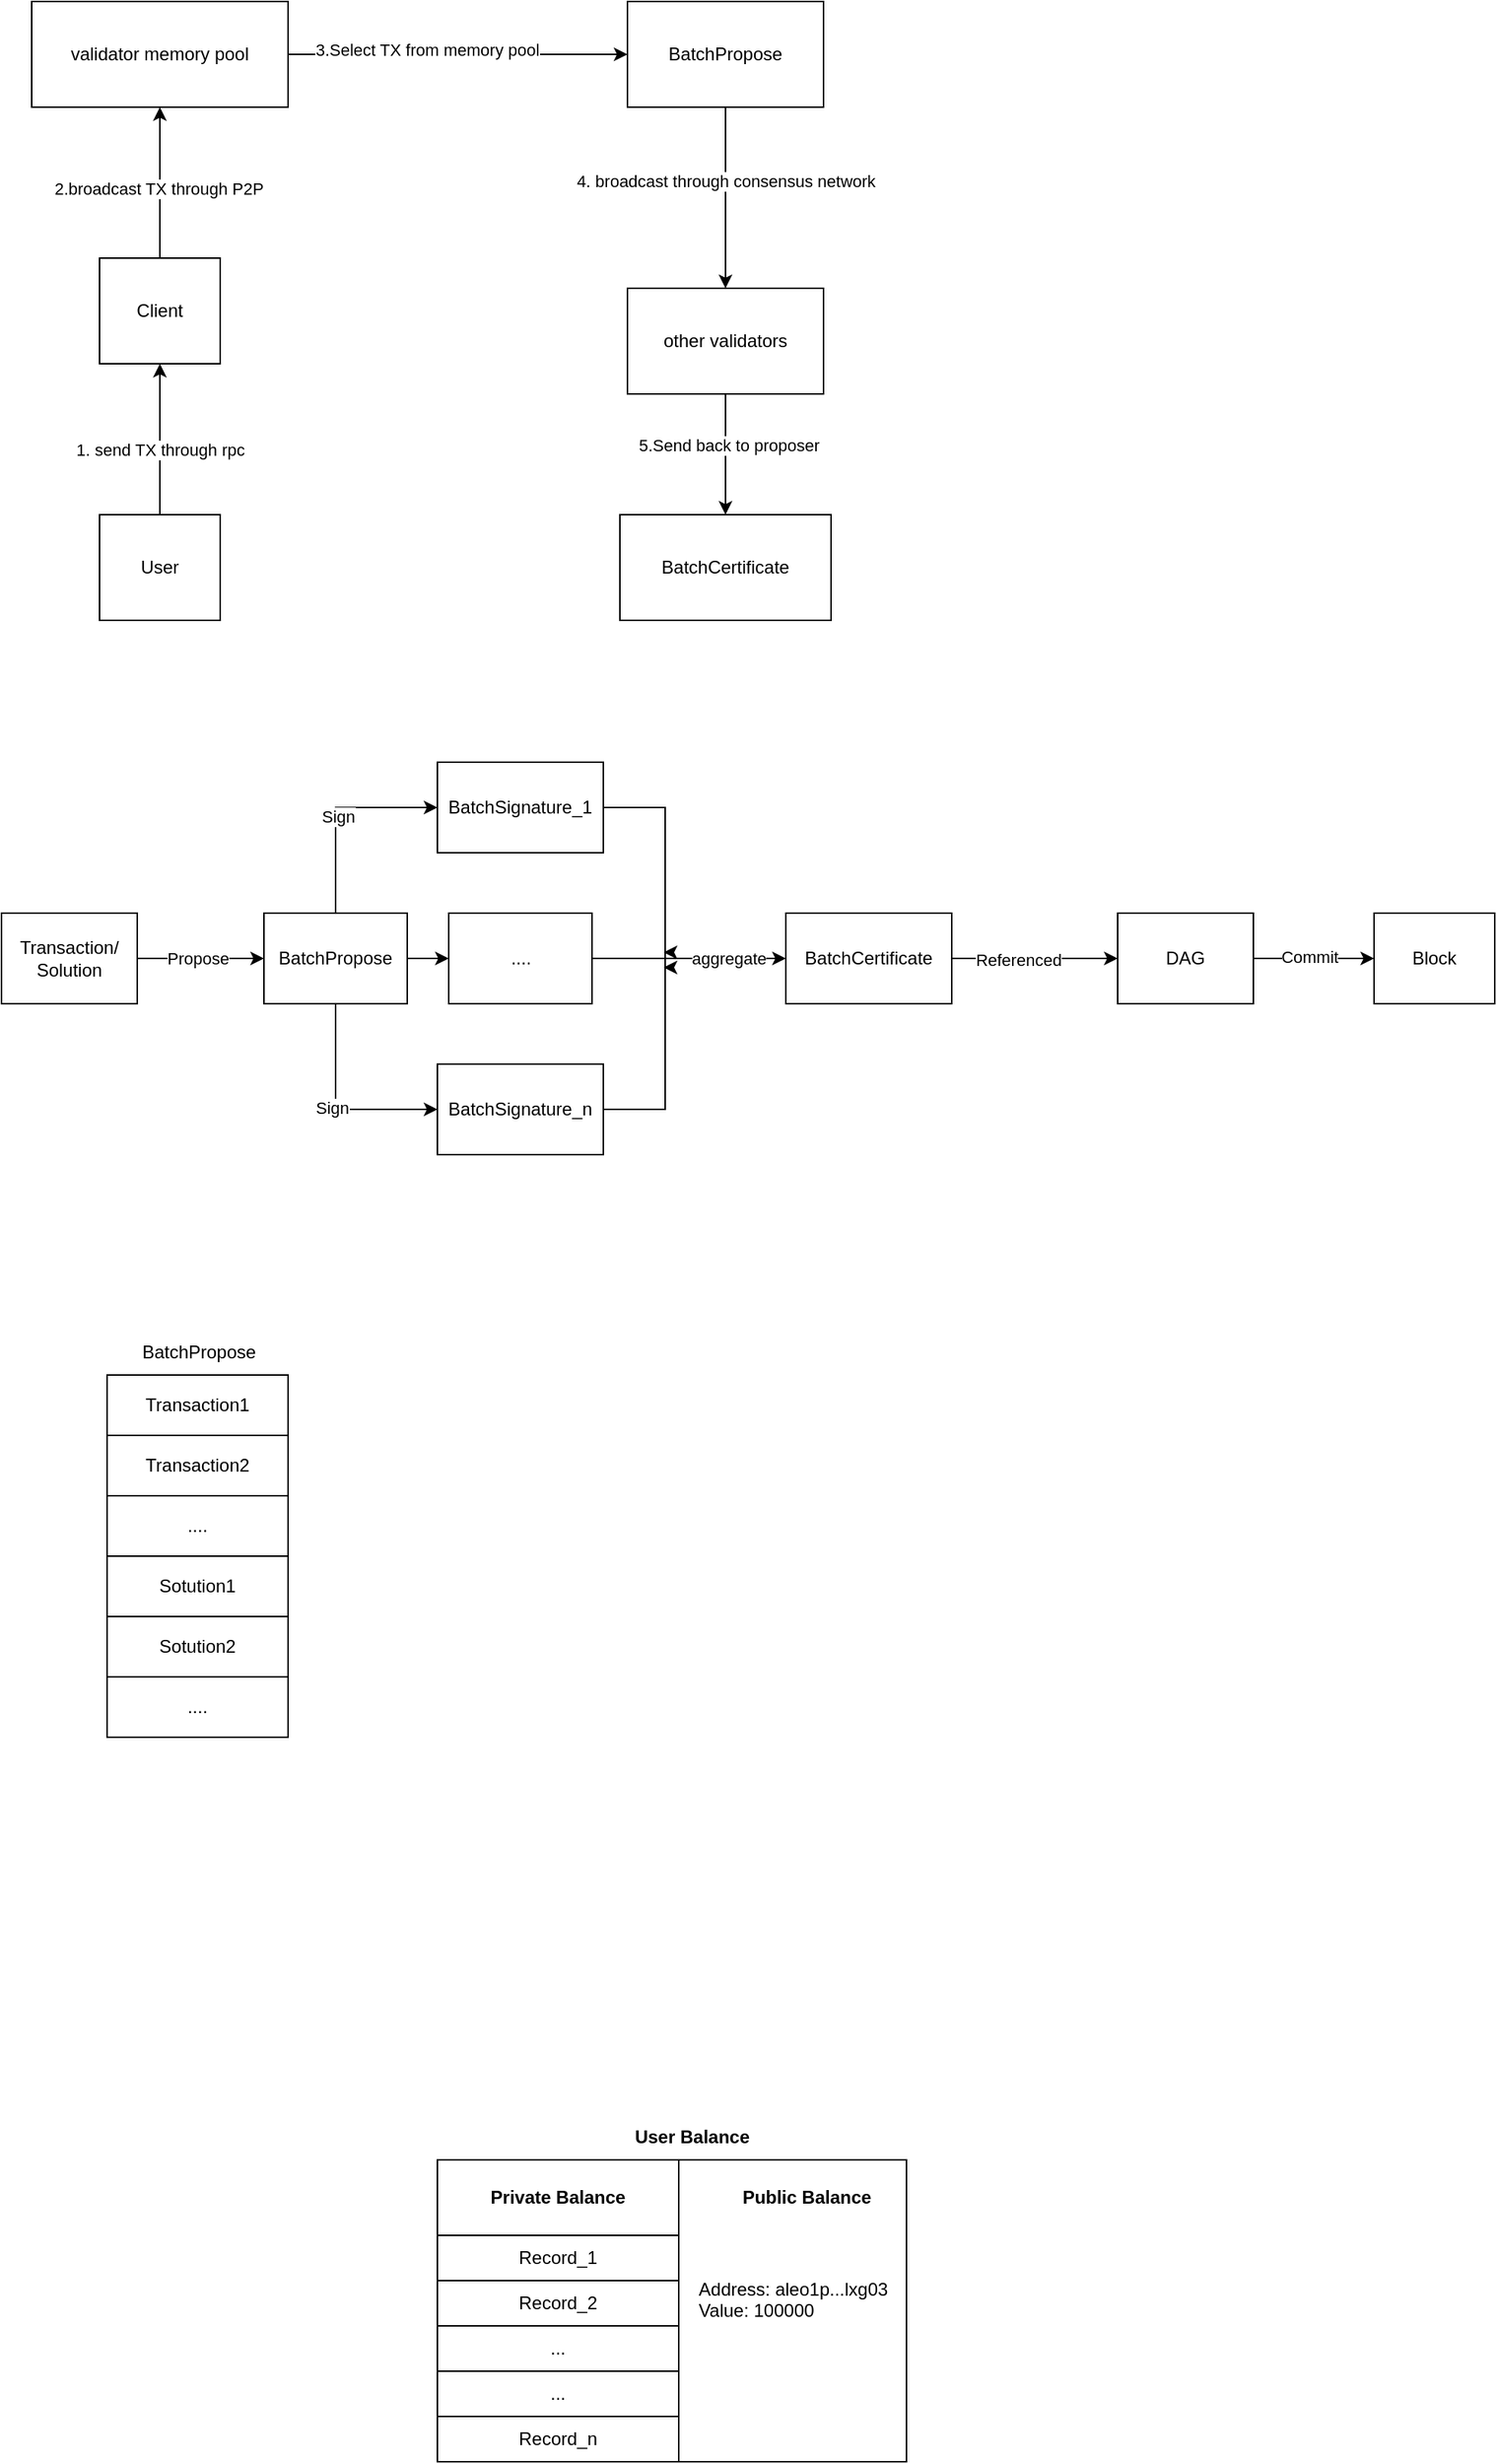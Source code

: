 <mxfile version="24.3.0" type="github">
  <diagram name="第 1 页" id="yBZm3tRmGT208-LakCB-">
    <mxGraphModel dx="1016" dy="622" grid="1" gridSize="10" guides="1" tooltips="1" connect="1" arrows="1" fold="1" page="1" pageScale="1" pageWidth="827" pageHeight="1169" math="0" shadow="0">
      <root>
        <mxCell id="0" />
        <mxCell id="1" parent="0" />
        <mxCell id="DXaXCdM8zWAe6l5gszBE-12" style="edgeStyle=orthogonalEdgeStyle;rounded=0;orthogonalLoop=1;jettySize=auto;html=1;exitX=0.5;exitY=0;exitDx=0;exitDy=0;entryX=0.5;entryY=1;entryDx=0;entryDy=0;" parent="1" source="DXaXCdM8zWAe6l5gszBE-1" target="DXaXCdM8zWAe6l5gszBE-11" edge="1">
          <mxGeometry relative="1" as="geometry" />
        </mxCell>
        <mxCell id="DXaXCdM8zWAe6l5gszBE-13" value="2.broadcast TX through P2P" style="edgeLabel;html=1;align=center;verticalAlign=middle;resizable=0;points=[];" parent="DXaXCdM8zWAe6l5gszBE-12" vertex="1" connectable="0">
          <mxGeometry x="-0.08" y="1" relative="1" as="geometry">
            <mxPoint as="offset" />
          </mxGeometry>
        </mxCell>
        <mxCell id="DXaXCdM8zWAe6l5gszBE-1" value="Client" style="rounded=0;whiteSpace=wrap;html=1;" parent="1" vertex="1">
          <mxGeometry x="85" y="250" width="80" height="70" as="geometry" />
        </mxCell>
        <mxCell id="DXaXCdM8zWAe6l5gszBE-5" style="edgeStyle=orthogonalEdgeStyle;rounded=0;orthogonalLoop=1;jettySize=auto;html=1;exitX=0.5;exitY=0;exitDx=0;exitDy=0;entryX=0.5;entryY=1;entryDx=0;entryDy=0;" parent="1" source="DXaXCdM8zWAe6l5gszBE-3" target="DXaXCdM8zWAe6l5gszBE-1" edge="1">
          <mxGeometry relative="1" as="geometry" />
        </mxCell>
        <mxCell id="DXaXCdM8zWAe6l5gszBE-6" value="1. send TX through&amp;nbsp;rpc" style="edgeLabel;html=1;align=center;verticalAlign=middle;resizable=0;points=[];" parent="DXaXCdM8zWAe6l5gszBE-5" vertex="1" connectable="0">
          <mxGeometry x="-0.14" relative="1" as="geometry">
            <mxPoint as="offset" />
          </mxGeometry>
        </mxCell>
        <mxCell id="DXaXCdM8zWAe6l5gszBE-3" value="User" style="rounded=0;whiteSpace=wrap;html=1;" parent="1" vertex="1">
          <mxGeometry x="85" y="420" width="80" height="70" as="geometry" />
        </mxCell>
        <mxCell id="DXaXCdM8zWAe6l5gszBE-15" style="edgeStyle=orthogonalEdgeStyle;rounded=0;orthogonalLoop=1;jettySize=auto;html=1;exitX=1;exitY=0.5;exitDx=0;exitDy=0;entryX=0;entryY=0.5;entryDx=0;entryDy=0;" parent="1" source="DXaXCdM8zWAe6l5gszBE-11" target="DXaXCdM8zWAe6l5gszBE-14" edge="1">
          <mxGeometry relative="1" as="geometry" />
        </mxCell>
        <mxCell id="DXaXCdM8zWAe6l5gszBE-16" value="3.Select TX from memory pool" style="edgeLabel;html=1;align=center;verticalAlign=middle;resizable=0;points=[];" parent="DXaXCdM8zWAe6l5gszBE-15" vertex="1" connectable="0">
          <mxGeometry x="-0.187" y="3" relative="1" as="geometry">
            <mxPoint as="offset" />
          </mxGeometry>
        </mxCell>
        <mxCell id="DXaXCdM8zWAe6l5gszBE-11" value="validator memory pool" style="rounded=0;whiteSpace=wrap;html=1;" parent="1" vertex="1">
          <mxGeometry x="40" y="80" width="170" height="70" as="geometry" />
        </mxCell>
        <mxCell id="DXaXCdM8zWAe6l5gszBE-22" style="edgeStyle=orthogonalEdgeStyle;rounded=0;orthogonalLoop=1;jettySize=auto;html=1;exitX=0.5;exitY=1;exitDx=0;exitDy=0;entryX=0.5;entryY=0;entryDx=0;entryDy=0;" parent="1" source="DXaXCdM8zWAe6l5gszBE-14" target="DXaXCdM8zWAe6l5gszBE-17" edge="1">
          <mxGeometry relative="1" as="geometry" />
        </mxCell>
        <mxCell id="DXaXCdM8zWAe6l5gszBE-23" value="4. broadcast through consensus network" style="edgeLabel;html=1;align=center;verticalAlign=middle;resizable=0;points=[];" parent="DXaXCdM8zWAe6l5gszBE-22" vertex="1" connectable="0">
          <mxGeometry x="-0.183" relative="1" as="geometry">
            <mxPoint as="offset" />
          </mxGeometry>
        </mxCell>
        <mxCell id="DXaXCdM8zWAe6l5gszBE-14" value="BatchPropose" style="rounded=0;whiteSpace=wrap;html=1;" parent="1" vertex="1">
          <mxGeometry x="435" y="80" width="130" height="70" as="geometry" />
        </mxCell>
        <mxCell id="DXaXCdM8zWAe6l5gszBE-24" style="edgeStyle=orthogonalEdgeStyle;rounded=0;orthogonalLoop=1;jettySize=auto;html=1;exitX=0.5;exitY=1;exitDx=0;exitDy=0;entryX=0.5;entryY=0;entryDx=0;entryDy=0;" parent="1" source="DXaXCdM8zWAe6l5gszBE-17" target="DXaXCdM8zWAe6l5gszBE-19" edge="1">
          <mxGeometry relative="1" as="geometry">
            <Array as="points">
              <mxPoint x="500" y="390" />
              <mxPoint x="500" y="390" />
            </Array>
          </mxGeometry>
        </mxCell>
        <mxCell id="DXaXCdM8zWAe6l5gszBE-25" value="5.Send back to proposer" style="edgeLabel;html=1;align=center;verticalAlign=middle;resizable=0;points=[];" parent="DXaXCdM8zWAe6l5gszBE-24" vertex="1" connectable="0">
          <mxGeometry x="-0.16" y="2" relative="1" as="geometry">
            <mxPoint as="offset" />
          </mxGeometry>
        </mxCell>
        <mxCell id="DXaXCdM8zWAe6l5gszBE-17" value="other validators" style="rounded=0;whiteSpace=wrap;html=1;" parent="1" vertex="1">
          <mxGeometry x="435" y="270" width="130" height="70" as="geometry" />
        </mxCell>
        <mxCell id="DXaXCdM8zWAe6l5gszBE-19" value="BatchCertificate" style="rounded=0;whiteSpace=wrap;html=1;" parent="1" vertex="1">
          <mxGeometry x="430" y="420" width="140" height="70" as="geometry" />
        </mxCell>
        <mxCell id="DXaXCdM8zWAe6l5gszBE-39" style="edgeStyle=orthogonalEdgeStyle;rounded=0;orthogonalLoop=1;jettySize=auto;html=1;exitX=1;exitY=0.5;exitDx=0;exitDy=0;entryX=0;entryY=0.5;entryDx=0;entryDy=0;" parent="1" source="DXaXCdM8zWAe6l5gszBE-26" target="DXaXCdM8zWAe6l5gszBE-28" edge="1">
          <mxGeometry relative="1" as="geometry" />
        </mxCell>
        <mxCell id="DXaXCdM8zWAe6l5gszBE-67" value="Propose" style="edgeLabel;html=1;align=center;verticalAlign=middle;resizable=0;points=[];" parent="DXaXCdM8zWAe6l5gszBE-39" vertex="1" connectable="0">
          <mxGeometry x="-0.236" y="1" relative="1" as="geometry">
            <mxPoint x="8" y="1" as="offset" />
          </mxGeometry>
        </mxCell>
        <mxCell id="DXaXCdM8zWAe6l5gszBE-26" value="Transaction/&lt;div&gt;Solution&lt;/div&gt;" style="rounded=0;whiteSpace=wrap;html=1;" parent="1" vertex="1">
          <mxGeometry x="20" y="684" width="90" height="60" as="geometry" />
        </mxCell>
        <mxCell id="DXaXCdM8zWAe6l5gszBE-45" style="edgeStyle=orthogonalEdgeStyle;rounded=0;orthogonalLoop=1;jettySize=auto;html=1;exitX=0.5;exitY=0;exitDx=0;exitDy=0;entryX=0;entryY=0.5;entryDx=0;entryDy=0;" parent="1" source="DXaXCdM8zWAe6l5gszBE-28" target="DXaXCdM8zWAe6l5gszBE-44" edge="1">
          <mxGeometry relative="1" as="geometry" />
        </mxCell>
        <mxCell id="DXaXCdM8zWAe6l5gszBE-68" value="Sign" style="edgeLabel;html=1;align=center;verticalAlign=middle;resizable=0;points=[];" parent="DXaXCdM8zWAe6l5gszBE-45" vertex="1" connectable="0">
          <mxGeometry x="-0.072" y="-1" relative="1" as="geometry">
            <mxPoint as="offset" />
          </mxGeometry>
        </mxCell>
        <mxCell id="DXaXCdM8zWAe6l5gszBE-46" style="edgeStyle=orthogonalEdgeStyle;rounded=0;orthogonalLoop=1;jettySize=auto;html=1;exitX=0.5;exitY=1;exitDx=0;exitDy=0;entryX=0;entryY=0.5;entryDx=0;entryDy=0;" parent="1" source="DXaXCdM8zWAe6l5gszBE-28" target="DXaXCdM8zWAe6l5gszBE-43" edge="1">
          <mxGeometry relative="1" as="geometry" />
        </mxCell>
        <mxCell id="DXaXCdM8zWAe6l5gszBE-69" value="Sign" style="edgeLabel;html=1;align=center;verticalAlign=middle;resizable=0;points=[];" parent="DXaXCdM8zWAe6l5gszBE-46" vertex="1" connectable="0">
          <mxGeometry x="-0.001" y="-3" relative="1" as="geometry">
            <mxPoint as="offset" />
          </mxGeometry>
        </mxCell>
        <mxCell id="DXaXCdM8zWAe6l5gszBE-54" style="edgeStyle=orthogonalEdgeStyle;rounded=0;orthogonalLoop=1;jettySize=auto;html=1;exitX=1;exitY=0.5;exitDx=0;exitDy=0;entryX=0;entryY=0.5;entryDx=0;entryDy=0;" parent="1" source="DXaXCdM8zWAe6l5gszBE-28" target="DXaXCdM8zWAe6l5gszBE-53" edge="1">
          <mxGeometry relative="1" as="geometry" />
        </mxCell>
        <mxCell id="DXaXCdM8zWAe6l5gszBE-28" value="BatchPropose" style="rounded=0;whiteSpace=wrap;html=1;" parent="1" vertex="1">
          <mxGeometry x="194" y="684" width="95" height="60" as="geometry" />
        </mxCell>
        <mxCell id="DXaXCdM8zWAe6l5gszBE-34" style="edgeStyle=orthogonalEdgeStyle;rounded=0;orthogonalLoop=1;jettySize=auto;html=1;exitX=1;exitY=0.5;exitDx=0;exitDy=0;entryX=0;entryY=0.5;entryDx=0;entryDy=0;" parent="1" source="DXaXCdM8zWAe6l5gszBE-29" target="DXaXCdM8zWAe6l5gszBE-32" edge="1">
          <mxGeometry relative="1" as="geometry" />
        </mxCell>
        <mxCell id="DXaXCdM8zWAe6l5gszBE-75" value="Referenced" style="edgeLabel;html=1;align=center;verticalAlign=middle;resizable=0;points=[];" parent="DXaXCdM8zWAe6l5gszBE-34" vertex="1" connectable="0">
          <mxGeometry x="-0.2" y="-1" relative="1" as="geometry">
            <mxPoint as="offset" />
          </mxGeometry>
        </mxCell>
        <mxCell id="DXaXCdM8zWAe6l5gszBE-29" value="BatchCertificate" style="rounded=0;whiteSpace=wrap;html=1;" parent="1" vertex="1">
          <mxGeometry x="540" y="684" width="110" height="60" as="geometry" />
        </mxCell>
        <mxCell id="DXaXCdM8zWAe6l5gszBE-36" style="edgeStyle=orthogonalEdgeStyle;rounded=0;orthogonalLoop=1;jettySize=auto;html=1;exitX=1;exitY=0.5;exitDx=0;exitDy=0;entryX=0;entryY=0.5;entryDx=0;entryDy=0;" parent="1" source="DXaXCdM8zWAe6l5gszBE-32" target="DXaXCdM8zWAe6l5gszBE-35" edge="1">
          <mxGeometry relative="1" as="geometry" />
        </mxCell>
        <mxCell id="DXaXCdM8zWAe6l5gszBE-74" value="Commit" style="edgeLabel;html=1;align=center;verticalAlign=middle;resizable=0;points=[];" parent="DXaXCdM8zWAe6l5gszBE-36" vertex="1" connectable="0">
          <mxGeometry x="-0.075" y="1" relative="1" as="geometry">
            <mxPoint as="offset" />
          </mxGeometry>
        </mxCell>
        <mxCell id="DXaXCdM8zWAe6l5gszBE-32" value="DAG" style="rounded=0;whiteSpace=wrap;html=1;" parent="1" vertex="1">
          <mxGeometry x="760" y="684" width="90" height="60" as="geometry" />
        </mxCell>
        <mxCell id="DXaXCdM8zWAe6l5gszBE-35" value="Block" style="rounded=0;whiteSpace=wrap;html=1;" parent="1" vertex="1">
          <mxGeometry x="930" y="684" width="80" height="60" as="geometry" />
        </mxCell>
        <mxCell id="DXaXCdM8zWAe6l5gszBE-71" style="edgeStyle=orthogonalEdgeStyle;rounded=0;orthogonalLoop=1;jettySize=auto;html=1;exitX=1;exitY=0.5;exitDx=0;exitDy=0;" parent="1" edge="1">
          <mxGeometry relative="1" as="geometry">
            <mxPoint x="459" y="710" as="targetPoint" />
            <mxPoint x="368" y="814" as="sourcePoint" />
            <Array as="points">
              <mxPoint x="460" y="814" />
            </Array>
          </mxGeometry>
        </mxCell>
        <mxCell id="DXaXCdM8zWAe6l5gszBE-43" value="BatchSignature_n" style="rounded=0;whiteSpace=wrap;html=1;" parent="1" vertex="1">
          <mxGeometry x="309" y="784" width="110" height="60" as="geometry" />
        </mxCell>
        <mxCell id="DXaXCdM8zWAe6l5gszBE-70" style="edgeStyle=orthogonalEdgeStyle;rounded=0;orthogonalLoop=1;jettySize=auto;html=1;exitX=1;exitY=0.5;exitDx=0;exitDy=0;" parent="1" edge="1">
          <mxGeometry relative="1" as="geometry">
            <mxPoint x="459" y="720" as="targetPoint" />
            <mxPoint x="368" y="614" as="sourcePoint" />
            <Array as="points">
              <mxPoint x="460" y="614" />
            </Array>
          </mxGeometry>
        </mxCell>
        <mxCell id="DXaXCdM8zWAe6l5gszBE-44" value="BatchSignature_1" style="rounded=0;whiteSpace=wrap;html=1;" parent="1" vertex="1">
          <mxGeometry x="309" y="584" width="110" height="60" as="geometry" />
        </mxCell>
        <mxCell id="DXaXCdM8zWAe6l5gszBE-55" style="edgeStyle=orthogonalEdgeStyle;rounded=0;orthogonalLoop=1;jettySize=auto;html=1;exitX=1;exitY=0.5;exitDx=0;exitDy=0;entryX=0;entryY=0.5;entryDx=0;entryDy=0;" parent="1" source="DXaXCdM8zWAe6l5gszBE-53" target="DXaXCdM8zWAe6l5gszBE-29" edge="1">
          <mxGeometry relative="1" as="geometry" />
        </mxCell>
        <mxCell id="DXaXCdM8zWAe6l5gszBE-72" value="aggregate" style="edgeLabel;html=1;align=center;verticalAlign=middle;resizable=0;points=[];" parent="DXaXCdM8zWAe6l5gszBE-55" vertex="1" connectable="0">
          <mxGeometry x="0.608" y="1" relative="1" as="geometry">
            <mxPoint x="-13" y="1" as="offset" />
          </mxGeometry>
        </mxCell>
        <mxCell id="DXaXCdM8zWAe6l5gszBE-53" value="...." style="rounded=0;whiteSpace=wrap;html=1;" parent="1" vertex="1">
          <mxGeometry x="316.5" y="684" width="95" height="60" as="geometry" />
        </mxCell>
        <mxCell id="DXaXCdM8zWAe6l5gszBE-58" value="" style="rounded=0;whiteSpace=wrap;html=1;" parent="1" vertex="1">
          <mxGeometry x="90" y="990" width="120" height="240" as="geometry" />
        </mxCell>
        <mxCell id="DXaXCdM8zWAe6l5gszBE-59" value="Transaction1" style="rounded=0;whiteSpace=wrap;html=1;" parent="1" vertex="1">
          <mxGeometry x="90" y="990" width="120" height="40" as="geometry" />
        </mxCell>
        <mxCell id="DXaXCdM8zWAe6l5gszBE-60" value="Transaction2" style="rounded=0;whiteSpace=wrap;html=1;" parent="1" vertex="1">
          <mxGeometry x="90" y="1030" width="120" height="40" as="geometry" />
        </mxCell>
        <mxCell id="DXaXCdM8zWAe6l5gszBE-61" value="BatchPropose" style="text;html=1;align=center;verticalAlign=middle;whiteSpace=wrap;rounded=0;" parent="1" vertex="1">
          <mxGeometry x="120.5" y="960" width="60" height="30" as="geometry" />
        </mxCell>
        <mxCell id="DXaXCdM8zWAe6l5gszBE-62" value="...." style="rounded=0;whiteSpace=wrap;html=1;" parent="1" vertex="1">
          <mxGeometry x="90" y="1070" width="120" height="40" as="geometry" />
        </mxCell>
        <mxCell id="DXaXCdM8zWAe6l5gszBE-63" value="Sotution1" style="rounded=0;whiteSpace=wrap;html=1;" parent="1" vertex="1">
          <mxGeometry x="90" y="1110" width="120" height="40" as="geometry" />
        </mxCell>
        <mxCell id="DXaXCdM8zWAe6l5gszBE-65" value="Sotution2" style="rounded=0;whiteSpace=wrap;html=1;" parent="1" vertex="1">
          <mxGeometry x="90" y="1150" width="120" height="40" as="geometry" />
        </mxCell>
        <mxCell id="DXaXCdM8zWAe6l5gszBE-66" value="...." style="rounded=0;whiteSpace=wrap;html=1;" parent="1" vertex="1">
          <mxGeometry x="90" y="1190" width="120" height="40" as="geometry" />
        </mxCell>
        <mxCell id="-kEEgluCU5FZcPlzU8C6-1" value="" style="rounded=0;whiteSpace=wrap;html=1;" vertex="1" parent="1">
          <mxGeometry x="309" y="1510" width="311" height="200" as="geometry" />
        </mxCell>
        <mxCell id="-kEEgluCU5FZcPlzU8C6-2" value="&lt;b&gt;User Balance&lt;/b&gt;" style="text;html=1;align=center;verticalAlign=middle;whiteSpace=wrap;rounded=0;" vertex="1" parent="1">
          <mxGeometry x="435" y="1480" width="86" height="30" as="geometry" />
        </mxCell>
        <mxCell id="-kEEgluCU5FZcPlzU8C6-4" value="&lt;b&gt;Private Balance&lt;/b&gt;" style="text;html=1;align=center;verticalAlign=middle;whiteSpace=wrap;rounded=0;" vertex="1" parent="1">
          <mxGeometry x="339" y="1520" width="100" height="30" as="geometry" />
        </mxCell>
        <mxCell id="-kEEgluCU5FZcPlzU8C6-5" value="&lt;div style=&quot;text-align: left;&quot;&gt;&lt;br&gt;&lt;/div&gt;" style="rounded=0;whiteSpace=wrap;html=1;" vertex="1" parent="1">
          <mxGeometry x="469" y="1510" width="151" height="200" as="geometry" />
        </mxCell>
        <mxCell id="-kEEgluCU5FZcPlzU8C6-6" value="&lt;b&gt;Public Balance&lt;/b&gt;" style="text;html=1;align=center;verticalAlign=middle;whiteSpace=wrap;rounded=0;" vertex="1" parent="1">
          <mxGeometry x="504" y="1520" width="100" height="30" as="geometry" />
        </mxCell>
        <mxCell id="-kEEgluCU5FZcPlzU8C6-7" value="Record_1" style="rounded=0;whiteSpace=wrap;html=1;" vertex="1" parent="1">
          <mxGeometry x="309" y="1560" width="160" height="30" as="geometry" />
        </mxCell>
        <mxCell id="-kEEgluCU5FZcPlzU8C6-8" value="Record_2" style="rounded=0;whiteSpace=wrap;html=1;" vertex="1" parent="1">
          <mxGeometry x="309" y="1590" width="160" height="30" as="geometry" />
        </mxCell>
        <mxCell id="-kEEgluCU5FZcPlzU8C6-11" value="..." style="rounded=0;whiteSpace=wrap;html=1;" vertex="1" parent="1">
          <mxGeometry x="309" y="1620" width="160" height="30" as="geometry" />
        </mxCell>
        <mxCell id="-kEEgluCU5FZcPlzU8C6-12" value="..." style="rounded=0;whiteSpace=wrap;html=1;" vertex="1" parent="1">
          <mxGeometry x="309" y="1650" width="160" height="30" as="geometry" />
        </mxCell>
        <mxCell id="-kEEgluCU5FZcPlzU8C6-13" value="Record_n" style="rounded=0;whiteSpace=wrap;html=1;" vertex="1" parent="1">
          <mxGeometry x="309" y="1680" width="160" height="30" as="geometry" />
        </mxCell>
        <mxCell id="-kEEgluCU5FZcPlzU8C6-16" value="&lt;div style=&quot;text-align: left;&quot;&gt;Address: aleo1p...lxg03&lt;/div&gt;&lt;div&gt;&lt;div style=&quot;text-align: left;&quot;&gt;Value: 100000&amp;nbsp;&lt;/div&gt;&lt;/div&gt;&lt;div&gt;&lt;br&gt;&lt;/div&gt;" style="text;html=1;align=center;verticalAlign=middle;whiteSpace=wrap;rounded=0;" vertex="1" parent="1">
          <mxGeometry x="464.5" y="1595" width="160" height="30" as="geometry" />
        </mxCell>
      </root>
    </mxGraphModel>
  </diagram>
</mxfile>
